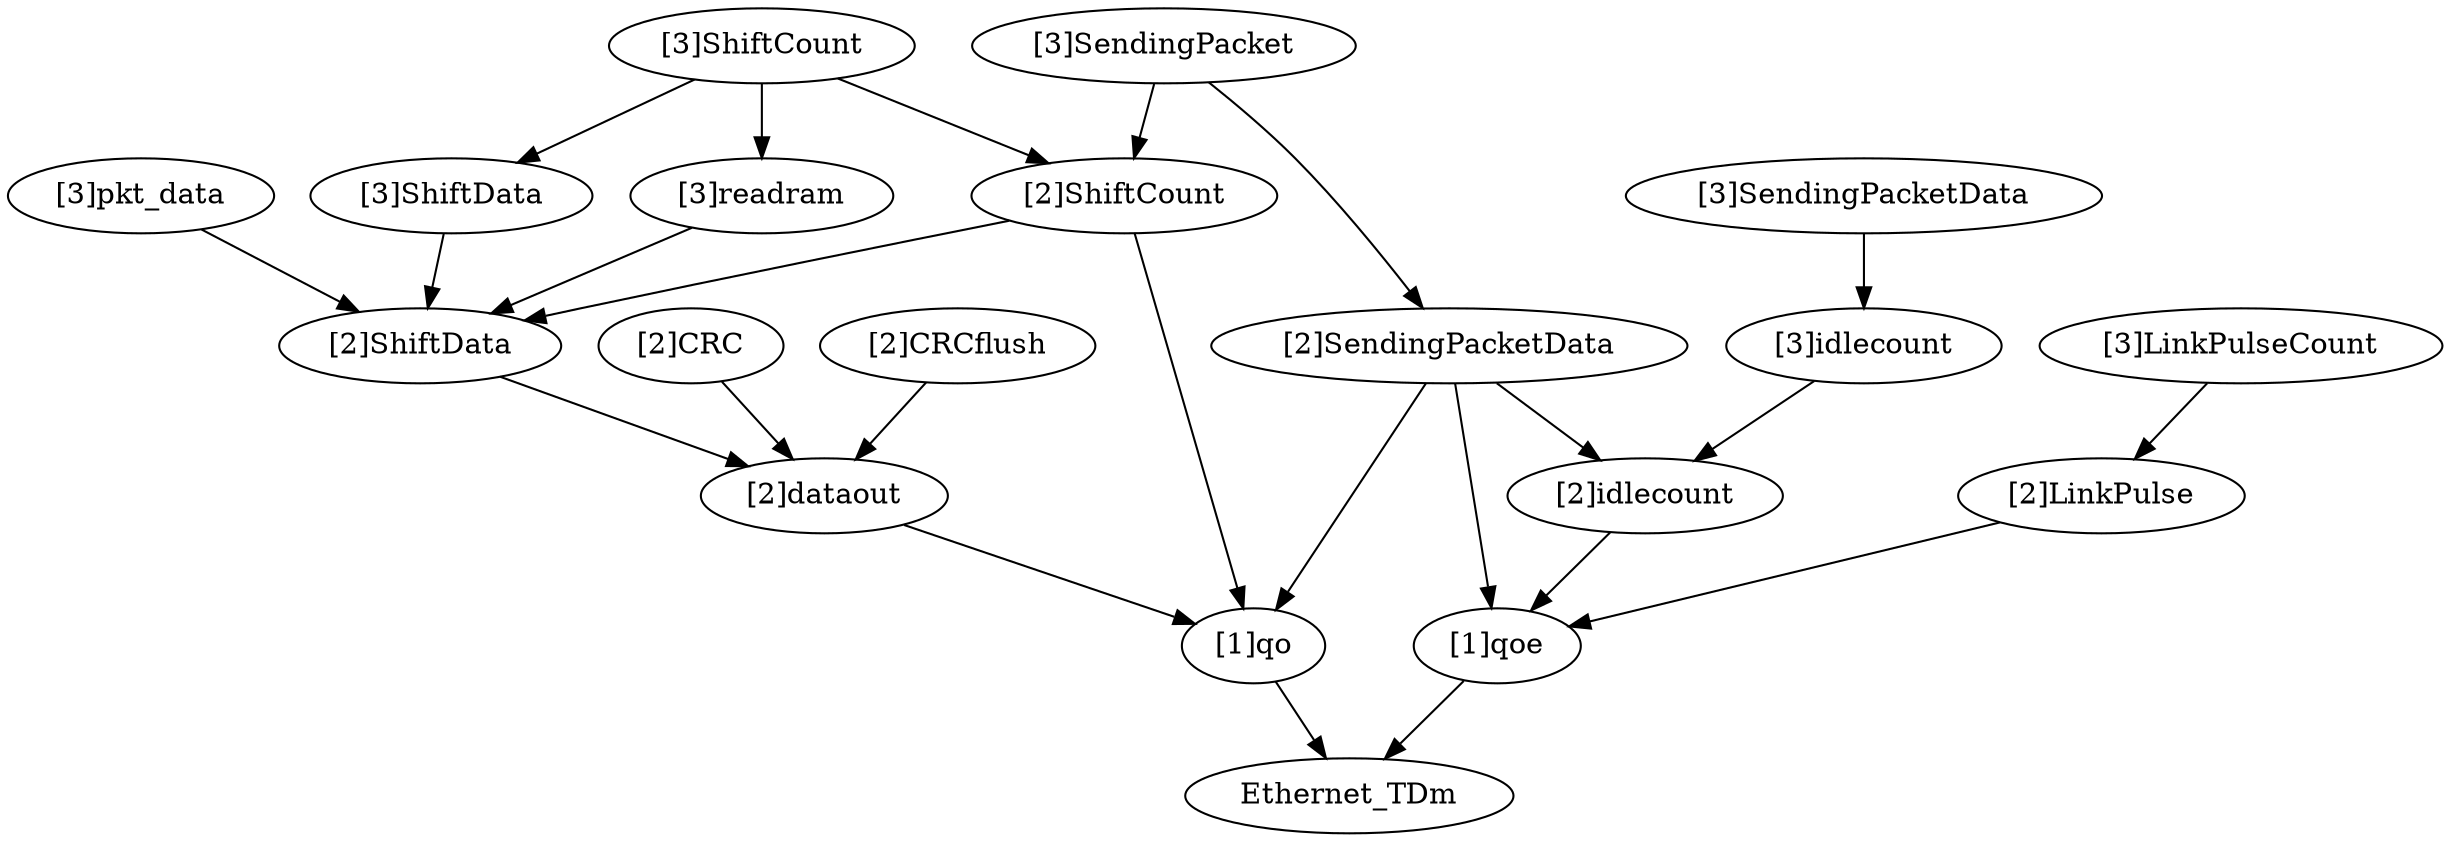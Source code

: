 strict digraph "" {
	"[3]pkt_data"	 [complexity=15,
		importance=0.387386094865,
		rank=0.0258257396577];
	"[2]ShiftData"	 [complexity=11,
		importance=0.353614428685,
		rank=0.0321467662441];
	"[3]pkt_data" -> "[2]ShiftData";
	"[3]ShiftData"	 [complexity=15,
		importance=0.452115415471,
		rank=0.0301410276981];
	"[3]ShiftData" -> "[2]ShiftData";
	"[2]dataout"	 [complexity=7,
		importance=0.255113441899,
		rank=0.0364447774141];
	"[1]qo"	 [complexity=3,
		importance=0.162944671929,
		rank=0.0543148906429];
	"[2]dataout" -> "[1]qo";
	"[3]SendingPacket"	 [complexity=9,
		importance=0.234709470274,
		rank=0.0260788300304];
	"[2]ShiftCount"	 [complexity=12,
		importance=0.395829031172,
		rank=0.0329857525977];
	"[3]SendingPacket" -> "[2]ShiftCount";
	"[2]SendingPacketData"	 [complexity=7,
		importance=0.200937804094,
		rank=0.0287054005848];
	"[3]SendingPacket" -> "[2]SendingPacketData";
	"[3]idlecount"	 [complexity=10,
		importance=0.488063928259,
		rank=0.0488063928259];
	"[2]idlecount"	 [complexity=7,
		importance=0.211579404425,
		rank=0.0302256292036];
	"[3]idlecount" -> "[2]idlecount";
	"[3]ShiftCount"	 [complexity=16,
		importance=0.494330017958,
		rank=0.0308956261224];
	"[3]ShiftCount" -> "[3]ShiftData";
	"[3]ShiftCount" -> "[2]ShiftCount";
	"[3]readram"	 [complexity=15,
		importance=0.391607565188,
		rank=0.0261071710125];
	"[3]ShiftCount" -> "[3]readram";
	"[2]ShiftData" -> "[2]dataout";
	"[3]LinkPulseCount"	 [complexity=9,
		importance=0.243767951593,
		rank=0.0270853279548];
	"[2]LinkPulse"	 [complexity=7,
		importance=0.193110385313,
		rank=0.0275871979019];
	"[3]LinkPulseCount" -> "[2]LinkPulse";
	"[3]SendingPacketData"	 [complexity=11,
		importance=1.01412098868,
		rank=0.0921928171529];
	"[3]SendingPacketData" -> "[3]idlecount";
	"[2]ShiftCount" -> "[2]ShiftData";
	"[2]ShiftCount" -> "[1]qo";
	"[2]CRC"	 [complexity=11,
		importance=0.288885108079,
		rank=0.0262622825527];
	"[2]CRC" -> "[2]dataout";
	"[1]qoe"	 [complexity=3,
		importance=0.146674285018,
		rank=0.0488914283392];
	"[2]LinkPulse" -> "[1]qoe";
	Ethernet_TDm	 [complexity=0,
		importance=0.0741177651755,
		rank=0.0];
	"[1]qoe" -> Ethernet_TDm;
	"[2]SendingPacketData" -> "[1]qoe";
	"[2]SendingPacketData" -> "[1]qo";
	"[2]SendingPacketData" -> "[2]idlecount";
	"[3]readram" -> "[2]ShiftData";
	"[1]qo" -> Ethernet_TDm;
	"[2]idlecount" -> "[1]qoe";
	"[2]CRCflush"	 [complexity=11,
		importance=0.288885108079,
		rank=0.0262622825527];
	"[2]CRCflush" -> "[2]dataout";
}

